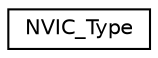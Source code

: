 digraph "Graphical Class Hierarchy"
{
 // LATEX_PDF_SIZE
  edge [fontname="Helvetica",fontsize="10",labelfontname="Helvetica",labelfontsize="10"];
  node [fontname="Helvetica",fontsize="10",shape=record];
  rankdir="LR";
  Node0 [label="NVIC_Type",height=0.2,width=0.4,color="black", fillcolor="white", style="filled",URL="$structNVIC__Type.html",tooltip="Structure type to access the Nested Vectored Interrupt Controller (NVIC)."];
}
